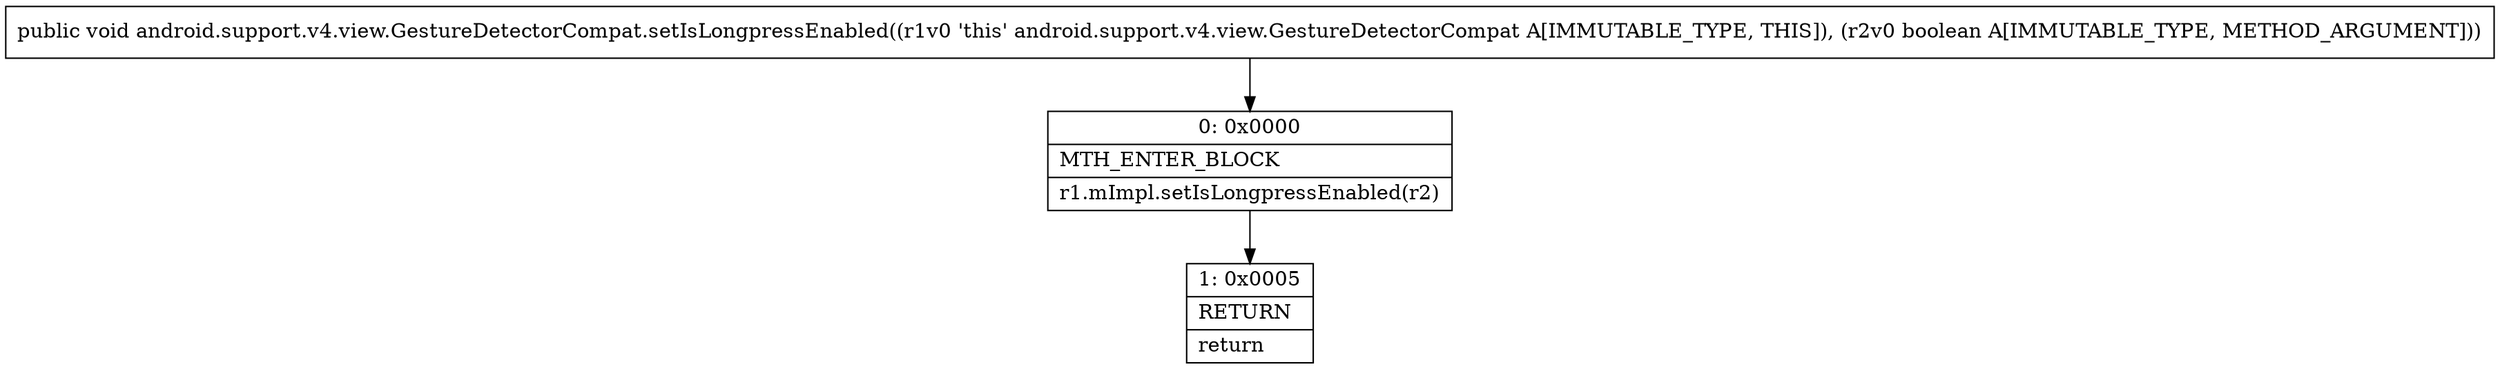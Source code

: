 digraph "CFG forandroid.support.v4.view.GestureDetectorCompat.setIsLongpressEnabled(Z)V" {
Node_0 [shape=record,label="{0\:\ 0x0000|MTH_ENTER_BLOCK\l|r1.mImpl.setIsLongpressEnabled(r2)\l}"];
Node_1 [shape=record,label="{1\:\ 0x0005|RETURN\l|return\l}"];
MethodNode[shape=record,label="{public void android.support.v4.view.GestureDetectorCompat.setIsLongpressEnabled((r1v0 'this' android.support.v4.view.GestureDetectorCompat A[IMMUTABLE_TYPE, THIS]), (r2v0 boolean A[IMMUTABLE_TYPE, METHOD_ARGUMENT])) }"];
MethodNode -> Node_0;
Node_0 -> Node_1;
}

